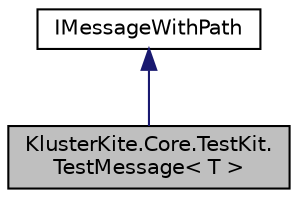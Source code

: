 digraph "KlusterKite.Core.TestKit.TestMessage&lt; T &gt;"
{
  edge [fontname="Helvetica",fontsize="10",labelfontname="Helvetica",labelfontsize="10"];
  node [fontname="Helvetica",fontsize="10",shape=record];
  Node3 [label="KlusterKite.Core.TestKit.\lTestMessage\< T \>",height=0.2,width=0.4,color="black", fillcolor="grey75", style="filled", fontcolor="black"];
  Node4 -> Node3 [dir="back",color="midnightblue",fontsize="10",style="solid",fontname="Helvetica"];
  Node4 [label="IMessageWithPath",height=0.2,width=0.4,color="black", fillcolor="white", style="filled",URL="$interface_kluster_kite_1_1_core_1_1_test_kit_1_1_i_message_with_path.html",tooltip="Message with receiver address description "];
}
